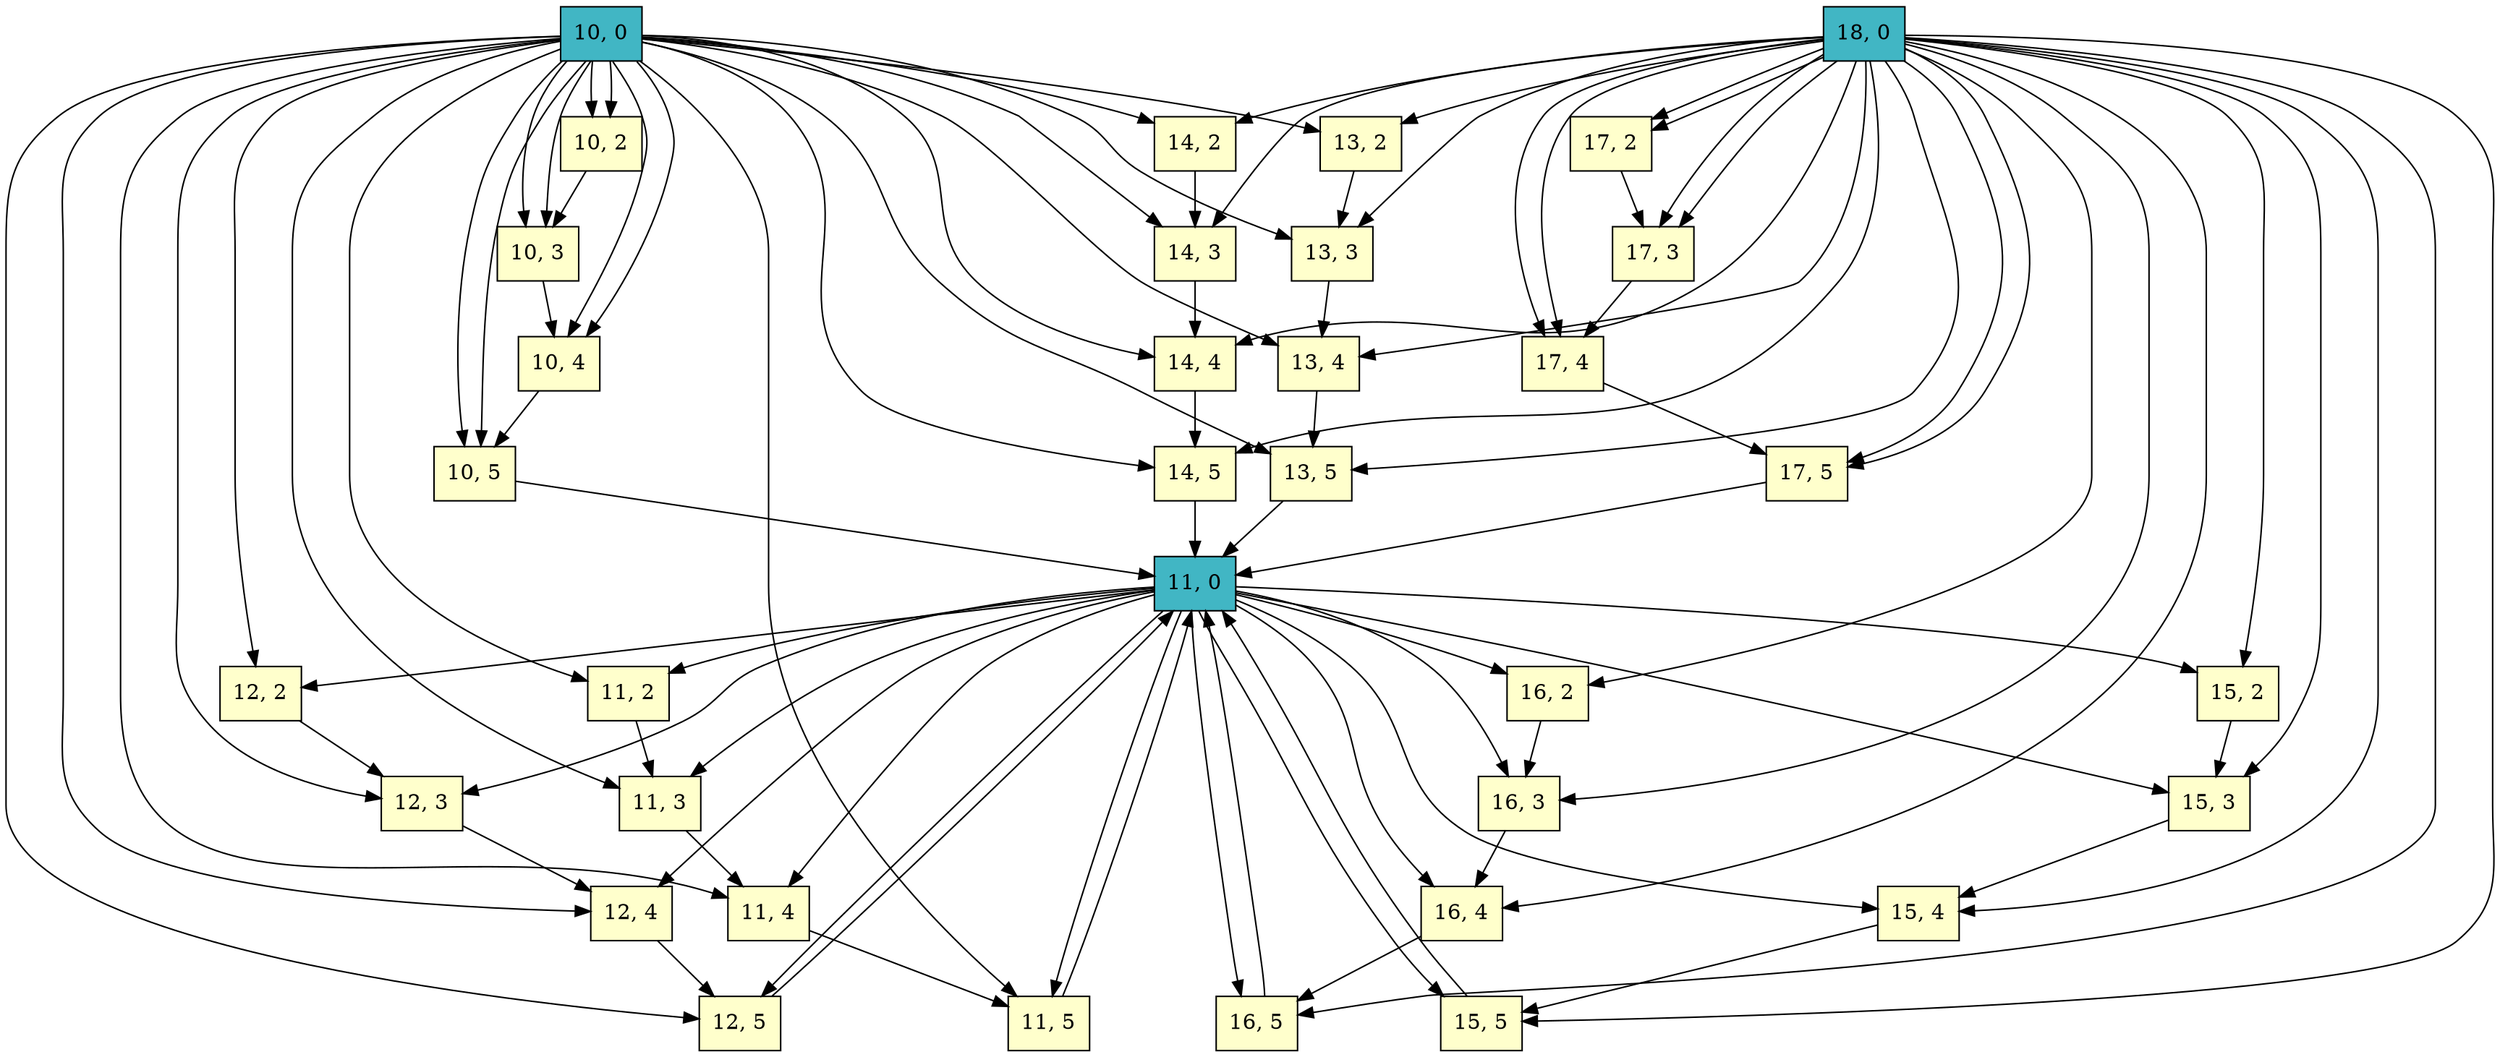 digraph unnamed {

	Node0x5920fd0 [shape=record,pos="10,0!",style=filled,fillcolor="/ylgnbu5/3",label="{10, 0}"];
	Node0x5920fd0 -> Node0x596dce0;
	Node0x5920fd0 -> Node0x5968b90;
	Node0x5920fd0 -> Node0x58ecb40;
	Node0x5920fd0 -> Node0x5940a90;
	Node0x5920fd0 -> Node0x5960f00;
	Node0x5920fd0 -> Node0x5940a90;
	Node0x5920fd0 -> Node0x596c880;
	Node0x5920fd0 -> Node0x5967710;
	Node0x5920fd0 -> Node0x5920870;
	Node0x5920fd0 -> Node0x595a390;
	Node0x5920fd0 -> Node0x595b800;
	Node0x5920fd0 -> Node0x595a390;
	Node0x5920fd0 -> Node0x596b400;
	Node0x5920fd0 -> Node0x5965e90;
	Node0x5920fd0 -> Node0x595f080;
	Node0x5920fd0 -> Node0x594c2a0;
	Node0x5920fd0 -> Node0x59710a0;
	Node0x5920fd0 -> Node0x594c2a0;
	Node0x5920fd0 -> Node0x596a010;
	Node0x5920fd0 -> Node0x5921730;
	Node0x5920fd0 -> Node0x595dc50;
	Node0x5920fd0 -> Node0x59477a0;
	Node0x5920fd0 -> Node0x596f4e0;
	Node0x5920fd0 -> Node0x59477a0;
	Node0x593d750 [shape=record,pos="18,0!",style=filled,fillcolor="/ylgnbu5/3",label="{18, 0}"];
	Node0x593d750 -> Node0x598d6f0;
	Node0x593d750 -> Node0x5986570;
	Node0x593d750 -> Node0x597c400;
	Node0x593d750 -> Node0x5960f00;
	Node0x593d750 -> Node0x598c270;
	Node0x593d750 -> Node0x59840e0;
	Node0x593d750 -> Node0x597aff0;
	Node0x593d750 -> Node0x595b800;
	Node0x593d750 -> Node0x5988dd0;
	Node0x593d750 -> Node0x5980c70;
	Node0x593d750 -> Node0x5966690;
	Node0x593d750 -> Node0x59710a0;
	Node0x593d750 -> Node0x59879f0;
	Node0x593d750 -> Node0x597d870;
	Node0x593d750 -> Node0x5976ec0;
	Node0x593d750 -> Node0x596f4e0;
	Node0x593d750 -> Node0x598d6f0;
	Node0x593d750 -> Node0x596dce0;
	Node0x593d750 -> Node0x598c270;
	Node0x593d750 -> Node0x596c880;
	Node0x593d750 -> Node0x5988dd0;
	Node0x593d750 -> Node0x596b400;
	Node0x593d750 -> Node0x59879f0;
	Node0x593d750 -> Node0x596a010;
	Node0x593da50 [shape=record,pos="11,0!",style=filled,fillcolor="/ylgnbu5/3",label="{11, 0}"];
	Node0x593da50 -> Node0x5986570;
	Node0x593da50 -> Node0x5968b90;
	Node0x593da50 -> Node0x59840e0;
	Node0x593da50 -> Node0x5967710;
	Node0x593da50 -> Node0x5980c70;
	Node0x593da50 -> Node0x5965e90;
	Node0x593da50 -> Node0x597d870;
	Node0x593da50 -> Node0x5921730;
	Node0x593da50 -> Node0x597c400;
	Node0x593da50 -> Node0x58ecb40;
	Node0x593da50 -> Node0x597aff0;
	Node0x593da50 -> Node0x5920870;
	Node0x593da50 -> Node0x5966690;
	Node0x593da50 -> Node0x595f080;
	Node0x593da50 -> Node0x5976ec0;
	Node0x593da50 -> Node0x595dc50;
	Node0x59477a0 [shape=record,pos="10,2!",style=filled,fillcolor="/ylgnbu5/1",label="{10, 2}"];
	Node0x59477a0 -> Node0x594c2a0;
	Node0x594c2a0 [shape=record,pos="10,3!",style=filled,fillcolor="/ylgnbu5/1",label="{10, 3}"];
	Node0x594c2a0 -> Node0x595a390;
	Node0x595a390 [shape=record,pos="10,4!",style=filled,fillcolor="/ylgnbu5/1",label="{10, 4}"];
	Node0x595a390 -> Node0x5940a90;
	Node0x5940a90 [shape=record,pos="10,5!",style=filled,fillcolor="/ylgnbu5/1",label="{10, 5}"];
	Node0x5940a90 -> Node0x593da50;
	Node0x595dc50 [shape=record,pos="11,2!",style=filled,fillcolor="/ylgnbu5/1",label="{11, 2}"];
	Node0x595dc50 -> Node0x595f080;
	Node0x595f080 [shape=record,pos="11,3!",style=filled,fillcolor="/ylgnbu5/1",label="{11, 3}"];
	Node0x595f080 -> Node0x5920870;
	Node0x5920870 [shape=record,pos="11,4!",style=filled,fillcolor="/ylgnbu5/1",label="{11, 4}"];
	Node0x5920870 -> Node0x58ecb40;
	Node0x58ecb40 [shape=record,pos="11,5!",style=filled,fillcolor="/ylgnbu5/1",label="{11, 5}"];
	Node0x58ecb40 -> Node0x593da50;
	Node0x5921730 [shape=record,pos="12,2!",style=filled,fillcolor="/ylgnbu5/1",label="{12, 2}"];
	Node0x5921730 -> Node0x5965e90;
	Node0x5965e90 [shape=record,pos="12,3!",style=filled,fillcolor="/ylgnbu5/1",label="{12, 3}"];
	Node0x5965e90 -> Node0x5967710;
	Node0x5967710 [shape=record,pos="12,4!",style=filled,fillcolor="/ylgnbu5/1",label="{12, 4}"];
	Node0x5967710 -> Node0x5968b90;
	Node0x5968b90 [shape=record,pos="12,5!",style=filled,fillcolor="/ylgnbu5/1",label="{12, 5}"];
	Node0x5968b90 -> Node0x593da50;
	Node0x596a010 [shape=record,pos="13,2!",style=filled,fillcolor="/ylgnbu5/1",label="{13, 2}"];
	Node0x596a010 -> Node0x596b400;
	Node0x596b400 [shape=record,pos="13,3!",style=filled,fillcolor="/ylgnbu5/1",label="{13, 3}"];
	Node0x596b400 -> Node0x596c880;
	Node0x596c880 [shape=record,pos="13,4!",style=filled,fillcolor="/ylgnbu5/1",label="{13, 4}"];
	Node0x596c880 -> Node0x596dce0;
	Node0x596dce0 [shape=record,pos="13,5!",style=filled,fillcolor="/ylgnbu5/1",label="{13, 5}"];
	Node0x596dce0 -> Node0x593da50;
	Node0x596f4e0 [shape=record,pos="14,2!",style=filled,fillcolor="/ylgnbu5/1",label="{14, 2}"];
	Node0x596f4e0 -> Node0x59710a0;
	Node0x59710a0 [shape=record,pos="14,3!",style=filled,fillcolor="/ylgnbu5/1",label="{14, 3}"];
	Node0x59710a0 -> Node0x595b800;
	Node0x595b800 [shape=record,pos="14,4!",style=filled,fillcolor="/ylgnbu5/1",label="{14, 4}"];
	Node0x595b800 -> Node0x5960f00;
	Node0x5960f00 [shape=record,pos="14,5!",style=filled,fillcolor="/ylgnbu5/1",label="{14, 5}"];
	Node0x5960f00 -> Node0x593da50;
	Node0x5976ec0 [shape=record,pos="15,2!",style=filled,fillcolor="/ylgnbu5/1",label="{15, 2}"];
	Node0x5976ec0 -> Node0x5966690;
	Node0x5966690 [shape=record,pos="15,3!",style=filled,fillcolor="/ylgnbu5/1",label="{15, 3}"];
	Node0x5966690 -> Node0x597aff0;
	Node0x597aff0 [shape=record,pos="15,4!",style=filled,fillcolor="/ylgnbu5/1",label="{15, 4}"];
	Node0x597aff0 -> Node0x597c400;
	Node0x597c400 [shape=record,pos="15,5!",style=filled,fillcolor="/ylgnbu5/1",label="{15, 5}"];
	Node0x597c400 -> Node0x593da50;
	Node0x597d870 [shape=record,pos="16,2!",style=filled,fillcolor="/ylgnbu5/1",label="{16, 2}"];
	Node0x597d870 -> Node0x5980c70;
	Node0x5980c70 [shape=record,pos="16,3!",style=filled,fillcolor="/ylgnbu5/1",label="{16, 3}"];
	Node0x5980c70 -> Node0x59840e0;
	Node0x59840e0 [shape=record,pos="16,4!",style=filled,fillcolor="/ylgnbu5/1",label="{16, 4}"];
	Node0x59840e0 -> Node0x5986570;
	Node0x5986570 [shape=record,pos="16,5!",style=filled,fillcolor="/ylgnbu5/1",label="{16, 5}"];
	Node0x5986570 -> Node0x593da50;
	Node0x59879f0 [shape=record,pos="17,2!",style=filled,fillcolor="/ylgnbu5/1",label="{17, 2}"];
	Node0x59879f0 -> Node0x5988dd0;
	Node0x5988dd0 [shape=record,pos="17,3!",style=filled,fillcolor="/ylgnbu5/1",label="{17, 3}"];
	Node0x5988dd0 -> Node0x598c270;
	Node0x598c270 [shape=record,pos="17,4!",style=filled,fillcolor="/ylgnbu5/1",label="{17, 4}"];
	Node0x598c270 -> Node0x598d6f0;
	Node0x598d6f0 [shape=record,pos="17,5!",style=filled,fillcolor="/ylgnbu5/1",label="{17, 5}"];
	Node0x598d6f0 -> Node0x593da50;
}
